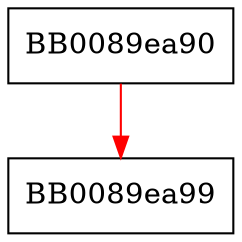 digraph __memmove_chk_ssse3_back {
  node [shape="box"];
  graph [splines=ortho];
  BB0089ea90 -> BB0089ea99 [color="red"];
}